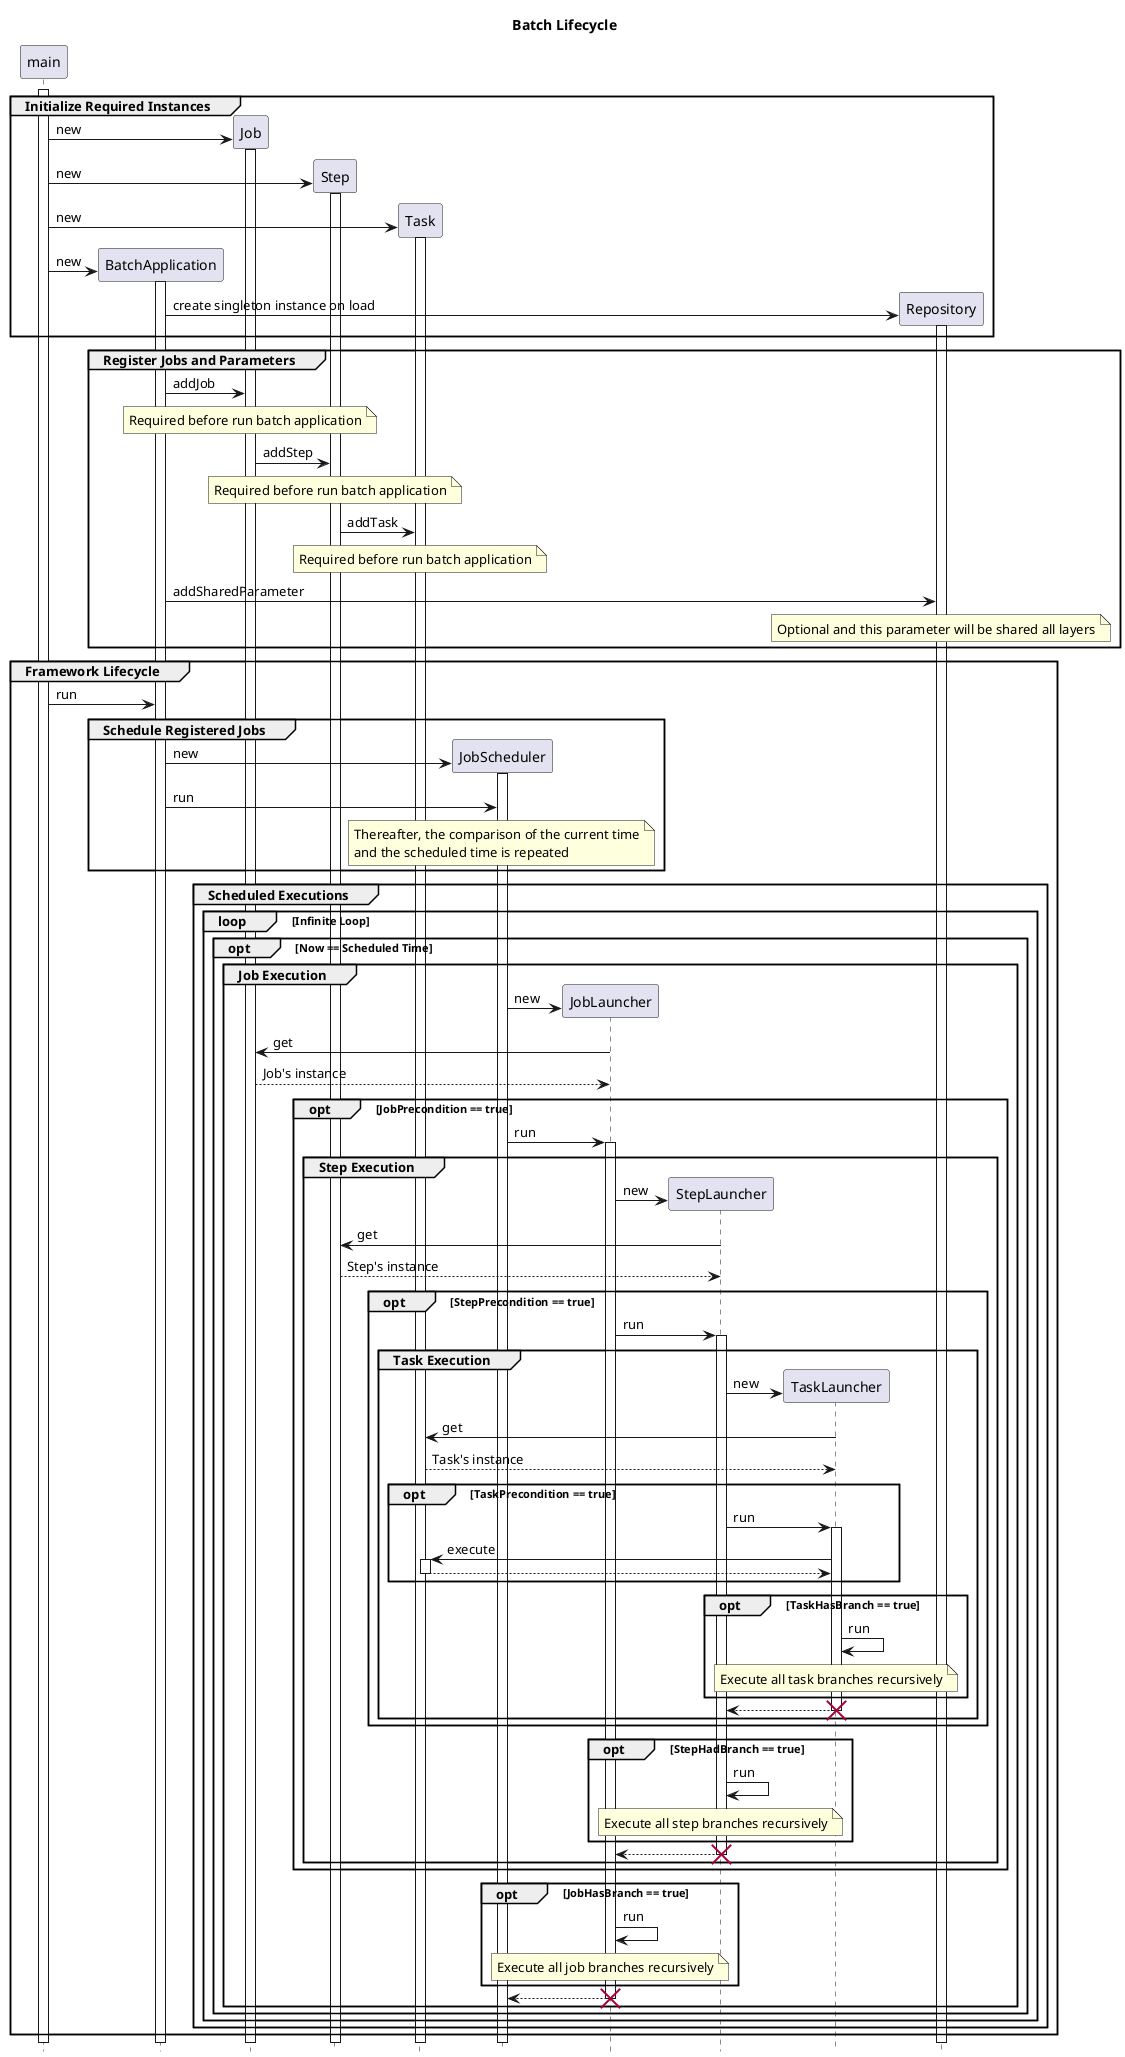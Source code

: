 @startuml Batch Lifecycle
title Batch Lifecycle

hide footbox
participant main
participant BatchApplication
participant Job
participant Step
participant Task
participant JobScheduler
participant JobLauncher
participant StepLauncher
participant TaskLauncher
participant Repository

activate main

group Initialize Required Instances
    create Job
    main -> Job: new
    activate Job
    create Step
    main -> Step: new
    activate Step

    create Task
    main -> Task: new
    activate Task

    create BatchApplication
    main -> BatchApplication: new
    activate BatchApplication
    create Repository
    BatchApplication -> Repository: create singleton instance on load
    activate Repository
end

group Register Jobs and Parameters
    BatchApplication -> Job: addJob
    note over Job: Required before run batch application

    Job -> Step: addStep
    note over Step: Required before run batch application

    Step -> Task: addTask
    note over Task: Required before run batch application

    BatchApplication -> Repository: addSharedParameter
    note over Repository: Optional and this parameter will be shared all layers
end


group Framework Lifecycle
    main -> BatchApplication: run

    group Schedule Registered Jobs
        create JobScheduler
        BatchApplication -> JobScheduler: new
        activate JobScheduler

        BatchApplication -> JobScheduler: run
        note over JobScheduler
            Thereafter, the comparison of the current time
            and the scheduled time is repeated
        end note
    end

    group Scheduled Executions
        loop Infinite Loop
            opt Now == Scheduled Time

                group Job Execution
                    create JobLauncher
                    JobScheduler -> JobLauncher: new
                    JobLauncher -> Job: get
                    JobLauncher <-- Job: Job's instance

                    opt JobPrecondition == true
                        JobScheduler -> JobLauncher: run

                        activate JobLauncher

                        group Step Execution
                            create StepLauncher
                            JobLauncher -> StepLauncher: new
                            StepLauncher -> Step: get
                            StepLauncher <-- Step: Step's instance

                            opt StepPrecondition == true
                                JobLauncher -> StepLauncher: run
                                activate StepLauncher

                                group Task Execution
                                    create TaskLauncher
                                    StepLauncher -> TaskLauncher: new
                                    TaskLauncher -> Task: get
                                    TaskLauncher <-- Task: Task's instance

                                    opt TaskPrecondition == true
                                        StepLauncher -> TaskLauncher: run
                                        activate TaskLauncher
                                        TaskLauncher -> Task: execute
                                        activate Task
                                        TaskLauncher <-- Task
                                        deactivate Task
                                    end

                                    opt TaskHasBranch == true
                                        TaskLauncher -> TaskLauncher: run
                                        note over TaskLauncher: Execute all task branches recursively
                                    end
                                                                                                       StepLauncher <-- TaskLauncher
                                    deactivate TaskLauncher
                                    destroy TaskLauncher
                                end
                            end

                            opt StepHadBranch == true
                                StepLauncher -> StepLauncher: run
                                note over StepLauncher: Execute all step branches recursively
                            end

                            JobLauncher <-- StepLauncher
                            deactivate StepLauncher
                            destroy StepLauncher
                        end
                    end

                    opt JobHasBranch == true
                        JobLauncher -> JobLauncher: run
                        note over JobLauncher: Execute all job branches recursively
                    end

                    JobScheduler <-- JobLauncher
                    deactivate JobLauncher
                    destroy JobLauncher
                end
            end
        end
    end
end
@enduml
